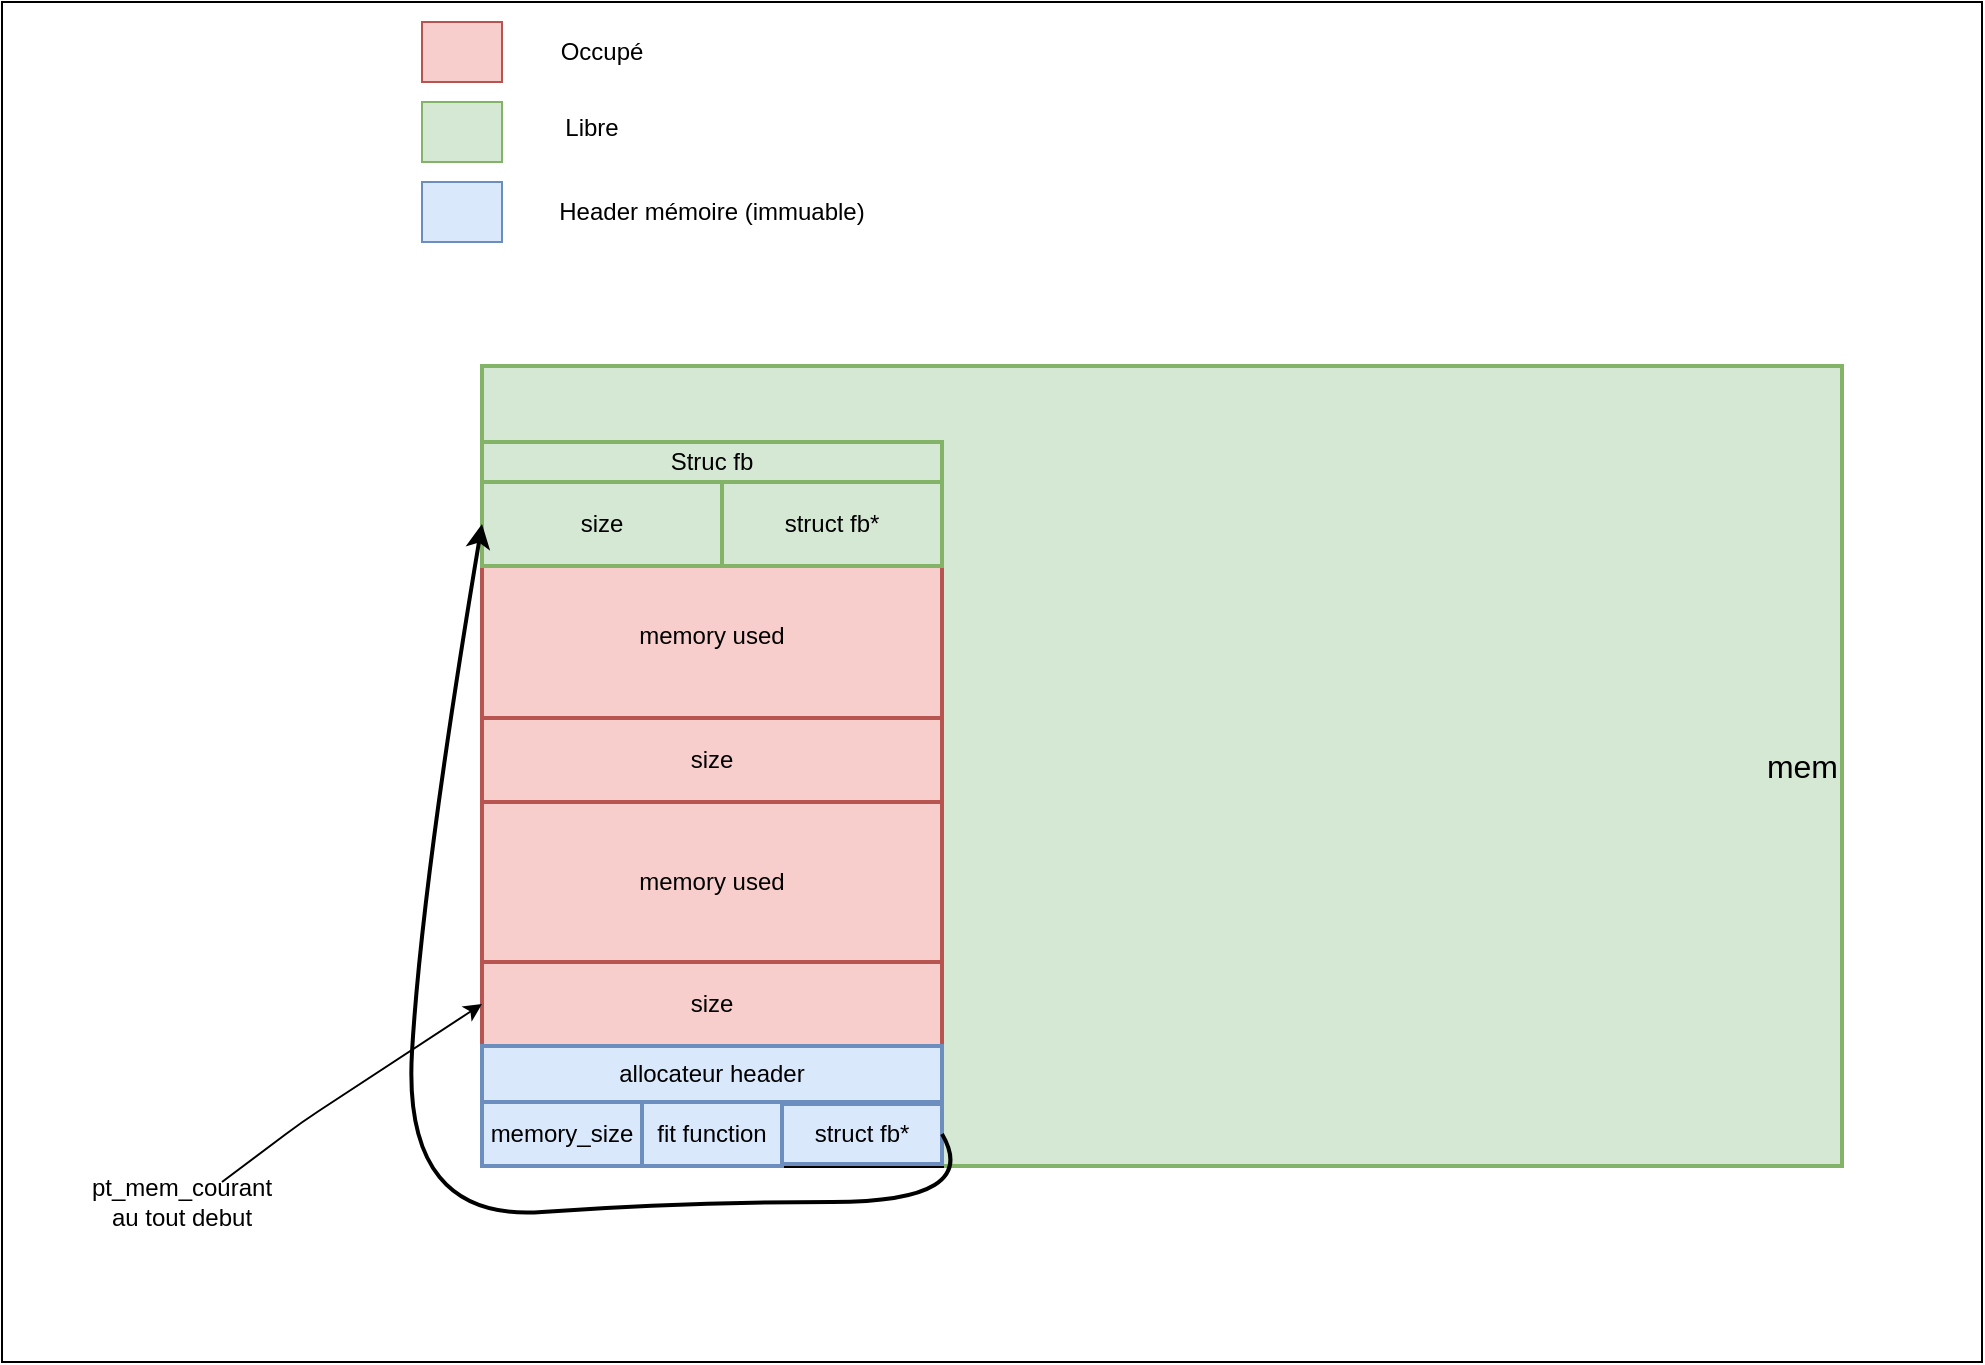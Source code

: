 <mxfile version="14.0.5" type="github">
  <diagram id="0cQq4gUdbkcnm2lJjJDK" name="Page-1">
    <mxGraphModel dx="2310" dy="783" grid="1" gridSize="10" guides="1" tooltips="1" connect="1" arrows="1" fold="1" page="1" pageScale="1" pageWidth="827" pageHeight="1169" math="0" shadow="0">
      <root>
        <mxCell id="0" />
        <mxCell id="1" parent="0" />
        <mxCell id="bbX9sYuNKACF83e_R0hH-3" value="" style="rounded=0;whiteSpace=wrap;html=1;fillColor=#FFFFFF;gradientColor=none;" vertex="1" parent="1">
          <mxGeometry x="-180" width="990" height="680" as="geometry" />
        </mxCell>
        <mxCell id="V_hZlHw9w8OSEdd-2cOp-1" value="&lt;div style=&quot;font-size: 16px&quot; align=&quot;right&quot;&gt;&lt;p&gt;mem&lt;/p&gt;&lt;/div&gt;" style="rounded=0;whiteSpace=wrap;html=1;align=right;strokeWidth=2;fillColor=#d5e8d4;strokeColor=#82b366;" parent="1" vertex="1">
          <mxGeometry x="60" y="182" width="680" height="400" as="geometry" />
        </mxCell>
        <mxCell id="V_hZlHw9w8OSEdd-2cOp-23" value="" style="rounded=0;whiteSpace=wrap;html=1;strokeWidth=2;align=right;" parent="1" vertex="1">
          <mxGeometry x="60" y="522" width="230" height="60" as="geometry" />
        </mxCell>
        <mxCell id="V_hZlHw9w8OSEdd-2cOp-4" value="memory used" style="rounded=0;whiteSpace=wrap;html=1;strokeWidth=2;fillColor=#f8cecc;strokeColor=#b85450;" parent="1" vertex="1">
          <mxGeometry x="60" y="400" width="230" height="80" as="geometry" />
        </mxCell>
        <mxCell id="V_hZlHw9w8OSEdd-2cOp-5" value="size" style="rounded=0;whiteSpace=wrap;html=1;strokeWidth=2;fillColor=#f8cecc;strokeColor=#b85450;" parent="1" vertex="1">
          <mxGeometry x="60" y="480" width="230" height="42" as="geometry" />
        </mxCell>
        <mxCell id="V_hZlHw9w8OSEdd-2cOp-8" value="memory used" style="rounded=0;whiteSpace=wrap;html=1;strokeWidth=2;fillColor=#f8cecc;strokeColor=#b85450;" parent="1" vertex="1">
          <mxGeometry x="60" y="276" width="230" height="82" as="geometry" />
        </mxCell>
        <mxCell id="V_hZlHw9w8OSEdd-2cOp-9" value="size" style="rounded=0;whiteSpace=wrap;html=1;strokeWidth=2;fillColor=#f8cecc;strokeColor=#b85450;" parent="1" vertex="1">
          <mxGeometry x="60" y="358" width="230" height="42" as="geometry" />
        </mxCell>
        <mxCell id="V_hZlHw9w8OSEdd-2cOp-13" value="size" style="rounded=0;whiteSpace=wrap;html=1;strokeWidth=2;fillColor=#d5e8d4;strokeColor=#82b366;" parent="1" vertex="1">
          <mxGeometry x="60" y="240" width="120" height="42" as="geometry" />
        </mxCell>
        <mxCell id="V_hZlHw9w8OSEdd-2cOp-14" value="struct fb*" style="rounded=0;whiteSpace=wrap;html=1;strokeWidth=2;fillColor=#d5e8d4;strokeColor=#82b366;" parent="1" vertex="1">
          <mxGeometry x="180" y="240" width="110" height="42" as="geometry" />
        </mxCell>
        <mxCell id="V_hZlHw9w8OSEdd-2cOp-15" value="Struc fb" style="rounded=0;whiteSpace=wrap;html=1;strokeWidth=2;fillColor=#d5e8d4;strokeColor=#82b366;" parent="1" vertex="1">
          <mxGeometry x="60" y="220" width="230" height="20" as="geometry" />
        </mxCell>
        <mxCell id="V_hZlHw9w8OSEdd-2cOp-24" value="memory_size" style="rounded=0;whiteSpace=wrap;html=1;strokeWidth=2;fillColor=#dae8fc;strokeColor=#6c8ebf;" parent="1" vertex="1">
          <mxGeometry x="60" y="550" width="80" height="32" as="geometry" />
        </mxCell>
        <mxCell id="V_hZlHw9w8OSEdd-2cOp-25" value="fit function" style="rounded=0;whiteSpace=wrap;html=1;strokeWidth=2;direction=west;fillColor=#dae8fc;strokeColor=#6c8ebf;" parent="1" vertex="1">
          <mxGeometry x="140" y="550" width="70" height="32" as="geometry" />
        </mxCell>
        <mxCell id="V_hZlHw9w8OSEdd-2cOp-26" value="&lt;div align=&quot;right&quot;&gt;allocateur header&lt;/div&gt;" style="rounded=0;whiteSpace=wrap;html=1;strokeWidth=2;fillColor=#dae8fc;strokeColor=#6c8ebf;" parent="1" vertex="1">
          <mxGeometry x="60" y="522" width="230" height="28" as="geometry" />
        </mxCell>
        <mxCell id="V_hZlHw9w8OSEdd-2cOp-27" value="struct fb* " style="rounded=0;whiteSpace=wrap;html=1;strokeWidth=2;fillColor=#dae8fc;strokeColor=#6c8ebf;" parent="1" vertex="1">
          <mxGeometry x="210" y="551" width="80" height="30" as="geometry" />
        </mxCell>
        <mxCell id="V_hZlHw9w8OSEdd-2cOp-32" value="" style="curved=1;endArrow=classic;html=1;strokeWidth=2;entryX=0;entryY=0.5;entryDx=0;entryDy=0;exitX=1;exitY=0.5;exitDx=0;exitDy=0;" parent="1" source="V_hZlHw9w8OSEdd-2cOp-27" target="V_hZlHw9w8OSEdd-2cOp-13" edge="1">
          <mxGeometry width="50" height="50" relative="1" as="geometry">
            <mxPoint x="300" y="570" as="sourcePoint" />
            <mxPoint x="340" y="527" as="targetPoint" />
            <Array as="points">
              <mxPoint x="310" y="600" />
              <mxPoint x="160" y="600" />
              <mxPoint x="20" y="610" />
              <mxPoint x="30" y="440" />
            </Array>
          </mxGeometry>
        </mxCell>
        <mxCell id="c9OdprKjurg87EtNNjb5-1" value="" style="rounded=0;whiteSpace=wrap;html=1;fillColor=#f8cecc;strokeColor=#b85450;" parent="1" vertex="1">
          <mxGeometry x="30" y="10" width="40" height="30" as="geometry" />
        </mxCell>
        <mxCell id="c9OdprKjurg87EtNNjb5-2" value="Occupé" style="text;html=1;strokeColor=none;fillColor=none;align=center;verticalAlign=middle;whiteSpace=wrap;rounded=0;" parent="1" vertex="1">
          <mxGeometry x="80" y="10" width="80" height="30" as="geometry" />
        </mxCell>
        <mxCell id="c9OdprKjurg87EtNNjb5-4" value="" style="rounded=0;whiteSpace=wrap;html=1;fillColor=#d5e8d4;strokeColor=#82b366;" parent="1" vertex="1">
          <mxGeometry x="30" y="50" width="40" height="30" as="geometry" />
        </mxCell>
        <mxCell id="c9OdprKjurg87EtNNjb5-5" value="Libre" style="text;html=1;strokeColor=none;fillColor=none;align=center;verticalAlign=middle;whiteSpace=wrap;rounded=0;" parent="1" vertex="1">
          <mxGeometry x="90" y="45" width="50" height="35" as="geometry" />
        </mxCell>
        <mxCell id="c9OdprKjurg87EtNNjb5-7" value="" style="endArrow=classic;html=1;entryX=0;entryY=0.5;entryDx=0;entryDy=0;" parent="1" target="V_hZlHw9w8OSEdd-2cOp-5" edge="1">
          <mxGeometry width="50" height="50" relative="1" as="geometry">
            <mxPoint x="-70" y="590" as="sourcePoint" />
            <mxPoint x="130" y="330" as="targetPoint" />
            <Array as="points">
              <mxPoint x="-30" y="560" />
            </Array>
          </mxGeometry>
        </mxCell>
        <mxCell id="c9OdprKjurg87EtNNjb5-8" value="&lt;div&gt;pt_mem_courant&lt;/div&gt;&lt;div&gt;au tout debut&lt;/div&gt;" style="text;html=1;strokeColor=none;fillColor=none;align=center;verticalAlign=middle;whiteSpace=wrap;rounded=0;" parent="1" vertex="1">
          <mxGeometry x="-110" y="590" width="40" height="20" as="geometry" />
        </mxCell>
        <mxCell id="bbX9sYuNKACF83e_R0hH-1" value="" style="rounded=0;whiteSpace=wrap;html=1;fillColor=#dae8fc;strokeColor=#6c8ebf;" vertex="1" parent="1">
          <mxGeometry x="30" y="90" width="40" height="30" as="geometry" />
        </mxCell>
        <mxCell id="bbX9sYuNKACF83e_R0hH-2" value="Header mémoire (immuable)" style="text;html=1;strokeColor=none;fillColor=none;align=center;verticalAlign=middle;whiteSpace=wrap;rounded=0;" vertex="1" parent="1">
          <mxGeometry x="95" y="95" width="160" height="20" as="geometry" />
        </mxCell>
      </root>
    </mxGraphModel>
  </diagram>
</mxfile>

